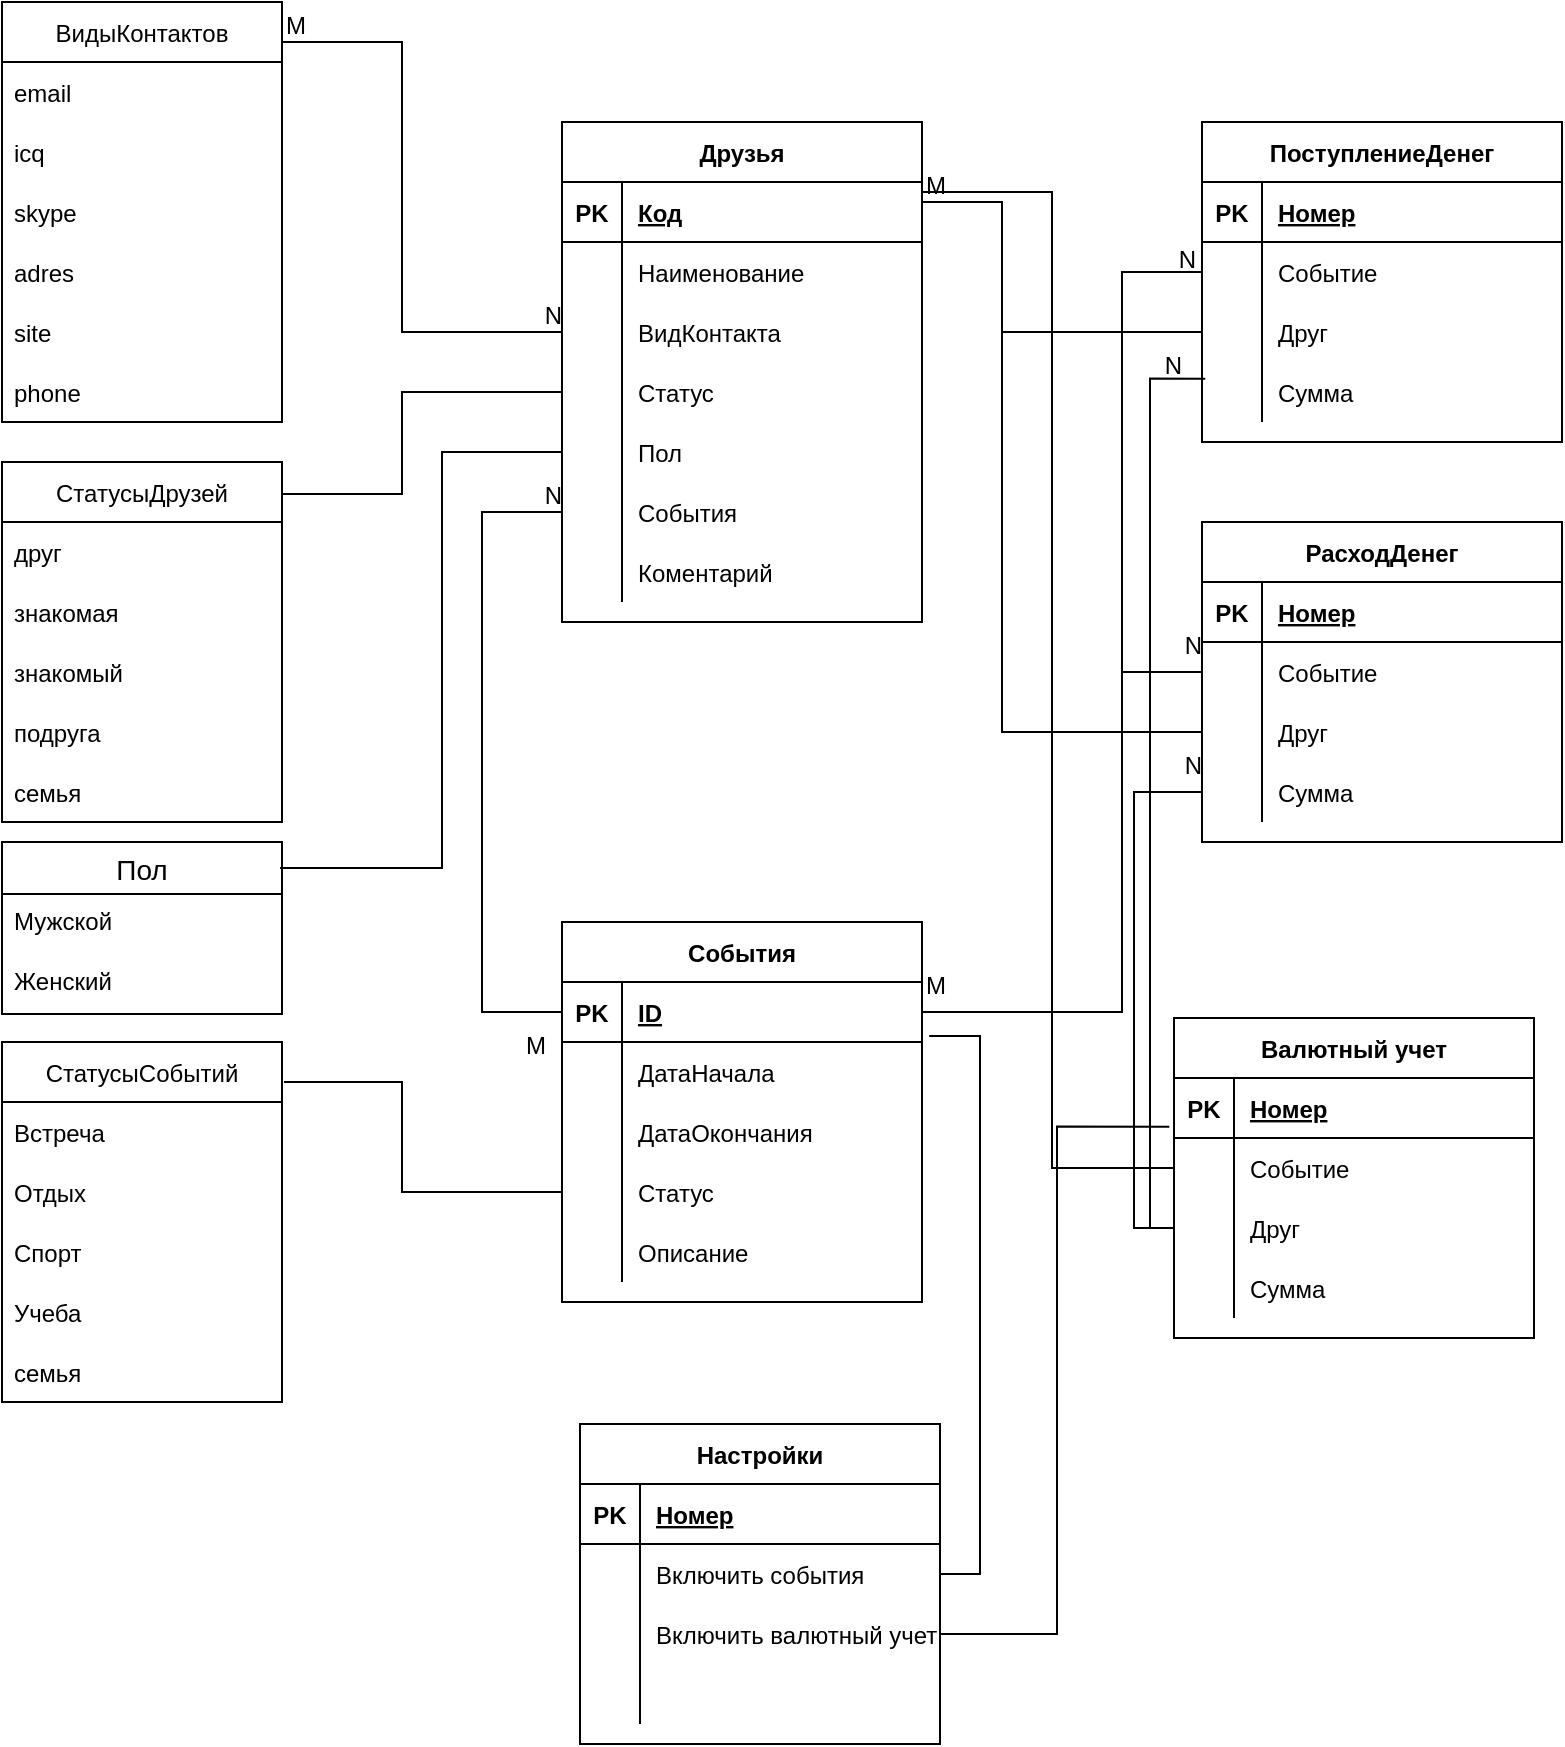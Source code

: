 <mxfile version="20.6.0" type="github">
  <diagram id="85MOG6MZ0i35WVdDXiMP" name="Страница 1">
    <mxGraphModel dx="2015" dy="1154" grid="0" gridSize="10" guides="1" tooltips="1" connect="1" arrows="1" fold="1" page="1" pageScale="1" pageWidth="827" pageHeight="1169" background="none" math="0" shadow="0">
      <root>
        <mxCell id="0" />
        <mxCell id="1" parent="0" />
        <mxCell id="PsIg1ZPTHBWjoqns5oOD-7" value="ВидыКонтактов" style="swimlane;fontStyle=0;childLayout=stackLayout;horizontal=1;startSize=30;horizontalStack=0;resizeParent=1;resizeParentMax=0;resizeLast=0;collapsible=1;marginBottom=0;" parent="1" vertex="1">
          <mxGeometry x="24" y="17" width="140" height="210" as="geometry" />
        </mxCell>
        <mxCell id="PsIg1ZPTHBWjoqns5oOD-62" value="" style="endArrow=none;html=1;rounded=0;entryX=0;entryY=0.5;entryDx=0;entryDy=0;" parent="PsIg1ZPTHBWjoqns5oOD-7" target="PsIg1ZPTHBWjoqns5oOD-51" edge="1">
          <mxGeometry relative="1" as="geometry">
            <mxPoint x="140" y="20" as="sourcePoint" />
            <mxPoint x="300" y="20" as="targetPoint" />
            <Array as="points">
              <mxPoint x="200" y="20" />
              <mxPoint x="200" y="165" />
            </Array>
          </mxGeometry>
        </mxCell>
        <mxCell id="PsIg1ZPTHBWjoqns5oOD-63" value="N" style="resizable=0;html=1;align=right;verticalAlign=bottom;" parent="PsIg1ZPTHBWjoqns5oOD-62" connectable="0" vertex="1">
          <mxGeometry x="1" relative="1" as="geometry" />
        </mxCell>
        <mxCell id="PsIg1ZPTHBWjoqns5oOD-8" value="email" style="text;strokeColor=none;fillColor=none;align=left;verticalAlign=middle;spacingLeft=4;spacingRight=4;overflow=hidden;points=[[0,0.5],[1,0.5]];portConstraint=eastwest;rotatable=0;" parent="PsIg1ZPTHBWjoqns5oOD-7" vertex="1">
          <mxGeometry y="30" width="140" height="30" as="geometry" />
        </mxCell>
        <mxCell id="PsIg1ZPTHBWjoqns5oOD-9" value="icq" style="text;strokeColor=none;fillColor=none;align=left;verticalAlign=middle;spacingLeft=4;spacingRight=4;overflow=hidden;points=[[0,0.5],[1,0.5]];portConstraint=eastwest;rotatable=0;" parent="PsIg1ZPTHBWjoqns5oOD-7" vertex="1">
          <mxGeometry y="60" width="140" height="30" as="geometry" />
        </mxCell>
        <mxCell id="PsIg1ZPTHBWjoqns5oOD-10" value="skype" style="text;strokeColor=none;fillColor=none;align=left;verticalAlign=middle;spacingLeft=4;spacingRight=4;overflow=hidden;points=[[0,0.5],[1,0.5]];portConstraint=eastwest;rotatable=0;" parent="PsIg1ZPTHBWjoqns5oOD-7" vertex="1">
          <mxGeometry y="90" width="140" height="30" as="geometry" />
        </mxCell>
        <mxCell id="PsIg1ZPTHBWjoqns5oOD-23" value="adres" style="text;strokeColor=none;fillColor=none;align=left;verticalAlign=middle;spacingLeft=4;spacingRight=4;overflow=hidden;points=[[0,0.5],[1,0.5]];portConstraint=eastwest;rotatable=0;" parent="PsIg1ZPTHBWjoqns5oOD-7" vertex="1">
          <mxGeometry y="120" width="140" height="30" as="geometry" />
        </mxCell>
        <mxCell id="PsIg1ZPTHBWjoqns5oOD-25" value="site" style="text;strokeColor=none;fillColor=none;align=left;verticalAlign=middle;spacingLeft=4;spacingRight=4;overflow=hidden;points=[[0,0.5],[1,0.5]];portConstraint=eastwest;rotatable=0;" parent="PsIg1ZPTHBWjoqns5oOD-7" vertex="1">
          <mxGeometry y="150" width="140" height="30" as="geometry" />
        </mxCell>
        <mxCell id="PsIg1ZPTHBWjoqns5oOD-26" value="phone" style="text;strokeColor=none;fillColor=none;align=left;verticalAlign=middle;spacingLeft=4;spacingRight=4;overflow=hidden;points=[[0,0.5],[1,0.5]];portConstraint=eastwest;rotatable=0;" parent="PsIg1ZPTHBWjoqns5oOD-7" vertex="1">
          <mxGeometry y="180" width="140" height="30" as="geometry" />
        </mxCell>
        <mxCell id="PsIg1ZPTHBWjoqns5oOD-11" value="СтатусыДрузей" style="swimlane;fontStyle=0;childLayout=stackLayout;horizontal=1;startSize=30;horizontalStack=0;resizeParent=1;resizeParentMax=0;resizeLast=0;collapsible=1;marginBottom=0;" parent="1" vertex="1">
          <mxGeometry x="24" y="247" width="140" height="180" as="geometry" />
        </mxCell>
        <mxCell id="PsIg1ZPTHBWjoqns5oOD-12" value="друг" style="text;strokeColor=none;fillColor=none;align=left;verticalAlign=middle;spacingLeft=4;spacingRight=4;overflow=hidden;points=[[0,0.5],[1,0.5]];portConstraint=eastwest;rotatable=0;" parent="PsIg1ZPTHBWjoqns5oOD-11" vertex="1">
          <mxGeometry y="30" width="140" height="30" as="geometry" />
        </mxCell>
        <mxCell id="PsIg1ZPTHBWjoqns5oOD-13" value="знакомая" style="text;strokeColor=none;fillColor=none;align=left;verticalAlign=middle;spacingLeft=4;spacingRight=4;overflow=hidden;points=[[0,0.5],[1,0.5]];portConstraint=eastwest;rotatable=0;" parent="PsIg1ZPTHBWjoqns5oOD-11" vertex="1">
          <mxGeometry y="60" width="140" height="30" as="geometry" />
        </mxCell>
        <mxCell id="PsIg1ZPTHBWjoqns5oOD-14" value="знакомый" style="text;strokeColor=none;fillColor=none;align=left;verticalAlign=middle;spacingLeft=4;spacingRight=4;overflow=hidden;points=[[0,0.5],[1,0.5]];portConstraint=eastwest;rotatable=0;" parent="PsIg1ZPTHBWjoqns5oOD-11" vertex="1">
          <mxGeometry y="90" width="140" height="30" as="geometry" />
        </mxCell>
        <mxCell id="PsIg1ZPTHBWjoqns5oOD-27" value="подруга" style="text;strokeColor=none;fillColor=none;align=left;verticalAlign=middle;spacingLeft=4;spacingRight=4;overflow=hidden;points=[[0,0.5],[1,0.5]];portConstraint=eastwest;rotatable=0;" parent="PsIg1ZPTHBWjoqns5oOD-11" vertex="1">
          <mxGeometry y="120" width="140" height="30" as="geometry" />
        </mxCell>
        <mxCell id="PsIg1ZPTHBWjoqns5oOD-28" value="семья" style="text;strokeColor=none;fillColor=none;align=left;verticalAlign=middle;spacingLeft=4;spacingRight=4;overflow=hidden;points=[[0,0.5],[1,0.5]];portConstraint=eastwest;rotatable=0;" parent="PsIg1ZPTHBWjoqns5oOD-11" vertex="1">
          <mxGeometry y="150" width="140" height="30" as="geometry" />
        </mxCell>
        <mxCell id="PsIg1ZPTHBWjoqns5oOD-38" value="Друзья" style="shape=table;startSize=30;container=1;collapsible=1;childLayout=tableLayout;fixedRows=1;rowLines=0;fontStyle=1;align=center;resizeLast=1;" parent="1" vertex="1">
          <mxGeometry x="304" y="77" width="180" height="250" as="geometry" />
        </mxCell>
        <mxCell id="PsIg1ZPTHBWjoqns5oOD-39" value="" style="shape=tableRow;horizontal=0;startSize=0;swimlaneHead=0;swimlaneBody=0;fillColor=none;collapsible=0;dropTarget=0;points=[[0,0.5],[1,0.5]];portConstraint=eastwest;top=0;left=0;right=0;bottom=1;" parent="PsIg1ZPTHBWjoqns5oOD-38" vertex="1">
          <mxGeometry y="30" width="180" height="30" as="geometry" />
        </mxCell>
        <mxCell id="PsIg1ZPTHBWjoqns5oOD-40" value="PK" style="shape=partialRectangle;connectable=0;fillColor=none;top=0;left=0;bottom=0;right=0;fontStyle=1;overflow=hidden;" parent="PsIg1ZPTHBWjoqns5oOD-39" vertex="1">
          <mxGeometry width="30" height="30" as="geometry">
            <mxRectangle width="30" height="30" as="alternateBounds" />
          </mxGeometry>
        </mxCell>
        <mxCell id="PsIg1ZPTHBWjoqns5oOD-41" value="Код" style="shape=partialRectangle;connectable=0;fillColor=none;top=0;left=0;bottom=0;right=0;align=left;spacingLeft=6;fontStyle=5;overflow=hidden;" parent="PsIg1ZPTHBWjoqns5oOD-39" vertex="1">
          <mxGeometry x="30" width="150" height="30" as="geometry">
            <mxRectangle width="150" height="30" as="alternateBounds" />
          </mxGeometry>
        </mxCell>
        <mxCell id="PsIg1ZPTHBWjoqns5oOD-42" value="" style="shape=tableRow;horizontal=0;startSize=0;swimlaneHead=0;swimlaneBody=0;fillColor=none;collapsible=0;dropTarget=0;points=[[0,0.5],[1,0.5]];portConstraint=eastwest;top=0;left=0;right=0;bottom=0;" parent="PsIg1ZPTHBWjoqns5oOD-38" vertex="1">
          <mxGeometry y="60" width="180" height="30" as="geometry" />
        </mxCell>
        <mxCell id="PsIg1ZPTHBWjoqns5oOD-43" value="" style="shape=partialRectangle;connectable=0;fillColor=none;top=0;left=0;bottom=0;right=0;editable=1;overflow=hidden;" parent="PsIg1ZPTHBWjoqns5oOD-42" vertex="1">
          <mxGeometry width="30" height="30" as="geometry">
            <mxRectangle width="30" height="30" as="alternateBounds" />
          </mxGeometry>
        </mxCell>
        <mxCell id="PsIg1ZPTHBWjoqns5oOD-44" value="Наименование" style="shape=partialRectangle;connectable=0;fillColor=none;top=0;left=0;bottom=0;right=0;align=left;spacingLeft=6;overflow=hidden;" parent="PsIg1ZPTHBWjoqns5oOD-42" vertex="1">
          <mxGeometry x="30" width="150" height="30" as="geometry">
            <mxRectangle width="150" height="30" as="alternateBounds" />
          </mxGeometry>
        </mxCell>
        <mxCell id="PsIg1ZPTHBWjoqns5oOD-51" value="" style="shape=tableRow;horizontal=0;startSize=0;swimlaneHead=0;swimlaneBody=0;fillColor=none;collapsible=0;dropTarget=0;points=[[0,0.5],[1,0.5]];portConstraint=eastwest;top=0;left=0;right=0;bottom=0;" parent="PsIg1ZPTHBWjoqns5oOD-38" vertex="1">
          <mxGeometry y="90" width="180" height="30" as="geometry" />
        </mxCell>
        <mxCell id="PsIg1ZPTHBWjoqns5oOD-52" value="" style="shape=partialRectangle;connectable=0;fillColor=none;top=0;left=0;bottom=0;right=0;editable=1;overflow=hidden;" parent="PsIg1ZPTHBWjoqns5oOD-51" vertex="1">
          <mxGeometry width="30" height="30" as="geometry">
            <mxRectangle width="30" height="30" as="alternateBounds" />
          </mxGeometry>
        </mxCell>
        <mxCell id="PsIg1ZPTHBWjoqns5oOD-53" value="ВидКонтакта" style="shape=partialRectangle;connectable=0;fillColor=none;top=0;left=0;bottom=0;right=0;align=left;spacingLeft=6;overflow=hidden;" parent="PsIg1ZPTHBWjoqns5oOD-51" vertex="1">
          <mxGeometry x="30" width="150" height="30" as="geometry">
            <mxRectangle width="150" height="30" as="alternateBounds" />
          </mxGeometry>
        </mxCell>
        <mxCell id="PsIg1ZPTHBWjoqns5oOD-45" value="" style="shape=tableRow;horizontal=0;startSize=0;swimlaneHead=0;swimlaneBody=0;fillColor=none;collapsible=0;dropTarget=0;points=[[0,0.5],[1,0.5]];portConstraint=eastwest;top=0;left=0;right=0;bottom=0;" parent="PsIg1ZPTHBWjoqns5oOD-38" vertex="1">
          <mxGeometry y="120" width="180" height="30" as="geometry" />
        </mxCell>
        <mxCell id="PsIg1ZPTHBWjoqns5oOD-46" value="" style="shape=partialRectangle;connectable=0;fillColor=none;top=0;left=0;bottom=0;right=0;editable=1;overflow=hidden;" parent="PsIg1ZPTHBWjoqns5oOD-45" vertex="1">
          <mxGeometry width="30" height="30" as="geometry">
            <mxRectangle width="30" height="30" as="alternateBounds" />
          </mxGeometry>
        </mxCell>
        <mxCell id="PsIg1ZPTHBWjoqns5oOD-47" value="Статус" style="shape=partialRectangle;connectable=0;fillColor=none;top=0;left=0;bottom=0;right=0;align=left;spacingLeft=6;overflow=hidden;" parent="PsIg1ZPTHBWjoqns5oOD-45" vertex="1">
          <mxGeometry x="30" width="150" height="30" as="geometry">
            <mxRectangle width="150" height="30" as="alternateBounds" />
          </mxGeometry>
        </mxCell>
        <mxCell id="PsIg1ZPTHBWjoqns5oOD-48" value="" style="shape=tableRow;horizontal=0;startSize=0;swimlaneHead=0;swimlaneBody=0;fillColor=none;collapsible=0;dropTarget=0;points=[[0,0.5],[1,0.5]];portConstraint=eastwest;top=0;left=0;right=0;bottom=0;" parent="PsIg1ZPTHBWjoqns5oOD-38" vertex="1">
          <mxGeometry y="150" width="180" height="30" as="geometry" />
        </mxCell>
        <mxCell id="PsIg1ZPTHBWjoqns5oOD-49" value="" style="shape=partialRectangle;connectable=0;fillColor=none;top=0;left=0;bottom=0;right=0;editable=1;overflow=hidden;" parent="PsIg1ZPTHBWjoqns5oOD-48" vertex="1">
          <mxGeometry width="30" height="30" as="geometry">
            <mxRectangle width="30" height="30" as="alternateBounds" />
          </mxGeometry>
        </mxCell>
        <mxCell id="PsIg1ZPTHBWjoqns5oOD-50" value="Пол" style="shape=partialRectangle;connectable=0;fillColor=none;top=0;left=0;bottom=0;right=0;align=left;spacingLeft=6;overflow=hidden;" parent="PsIg1ZPTHBWjoqns5oOD-48" vertex="1">
          <mxGeometry x="30" width="150" height="30" as="geometry">
            <mxRectangle width="150" height="30" as="alternateBounds" />
          </mxGeometry>
        </mxCell>
        <mxCell id="PsIg1ZPTHBWjoqns5oOD-54" value="" style="shape=tableRow;horizontal=0;startSize=0;swimlaneHead=0;swimlaneBody=0;fillColor=none;collapsible=0;dropTarget=0;points=[[0,0.5],[1,0.5]];portConstraint=eastwest;top=0;left=0;right=0;bottom=0;" parent="PsIg1ZPTHBWjoqns5oOD-38" vertex="1">
          <mxGeometry y="180" width="180" height="30" as="geometry" />
        </mxCell>
        <mxCell id="PsIg1ZPTHBWjoqns5oOD-55" value="" style="shape=partialRectangle;connectable=0;fillColor=none;top=0;left=0;bottom=0;right=0;editable=1;overflow=hidden;" parent="PsIg1ZPTHBWjoqns5oOD-54" vertex="1">
          <mxGeometry width="30" height="30" as="geometry">
            <mxRectangle width="30" height="30" as="alternateBounds" />
          </mxGeometry>
        </mxCell>
        <mxCell id="PsIg1ZPTHBWjoqns5oOD-56" value="События" style="shape=partialRectangle;connectable=0;fillColor=none;top=0;left=0;bottom=0;right=0;align=left;spacingLeft=6;overflow=hidden;" parent="PsIg1ZPTHBWjoqns5oOD-54" vertex="1">
          <mxGeometry x="30" width="150" height="30" as="geometry">
            <mxRectangle width="150" height="30" as="alternateBounds" />
          </mxGeometry>
        </mxCell>
        <mxCell id="PsIg1ZPTHBWjoqns5oOD-57" value="" style="shape=tableRow;horizontal=0;startSize=0;swimlaneHead=0;swimlaneBody=0;fillColor=none;collapsible=0;dropTarget=0;points=[[0,0.5],[1,0.5]];portConstraint=eastwest;top=0;left=0;right=0;bottom=0;" parent="PsIg1ZPTHBWjoqns5oOD-38" vertex="1">
          <mxGeometry y="210" width="180" height="30" as="geometry" />
        </mxCell>
        <mxCell id="PsIg1ZPTHBWjoqns5oOD-58" value="" style="shape=partialRectangle;connectable=0;fillColor=none;top=0;left=0;bottom=0;right=0;editable=1;overflow=hidden;" parent="PsIg1ZPTHBWjoqns5oOD-57" vertex="1">
          <mxGeometry width="30" height="30" as="geometry">
            <mxRectangle width="30" height="30" as="alternateBounds" />
          </mxGeometry>
        </mxCell>
        <mxCell id="PsIg1ZPTHBWjoqns5oOD-59" value="Коментарий" style="shape=partialRectangle;connectable=0;fillColor=none;top=0;left=0;bottom=0;right=0;align=left;spacingLeft=6;overflow=hidden;" parent="PsIg1ZPTHBWjoqns5oOD-57" vertex="1">
          <mxGeometry x="30" width="150" height="30" as="geometry">
            <mxRectangle width="150" height="30" as="alternateBounds" />
          </mxGeometry>
        </mxCell>
        <mxCell id="PsIg1ZPTHBWjoqns5oOD-60" value="" style="endArrow=none;html=1;rounded=0;entryX=0;entryY=0.5;entryDx=0;entryDy=0;exitX=1;exitY=0.089;exitDx=0;exitDy=0;exitPerimeter=0;" parent="1" source="PsIg1ZPTHBWjoqns5oOD-11" target="PsIg1ZPTHBWjoqns5oOD-45" edge="1">
          <mxGeometry relative="1" as="geometry">
            <mxPoint x="164" y="327" as="sourcePoint" />
            <mxPoint x="324" y="327" as="targetPoint" />
            <Array as="points">
              <mxPoint x="224" y="263" />
              <mxPoint x="224" y="212" />
            </Array>
          </mxGeometry>
        </mxCell>
        <mxCell id="PsIg1ZPTHBWjoqns5oOD-64" value="СтатусыСобытий" style="swimlane;fontStyle=0;childLayout=stackLayout;horizontal=1;startSize=30;horizontalStack=0;resizeParent=1;resizeParentMax=0;resizeLast=0;collapsible=1;marginBottom=0;" parent="1" vertex="1">
          <mxGeometry x="24" y="537" width="140" height="180" as="geometry" />
        </mxCell>
        <mxCell id="PsIg1ZPTHBWjoqns5oOD-65" value="Встреча" style="text;strokeColor=none;fillColor=none;align=left;verticalAlign=middle;spacingLeft=4;spacingRight=4;overflow=hidden;points=[[0,0.5],[1,0.5]];portConstraint=eastwest;rotatable=0;" parent="PsIg1ZPTHBWjoqns5oOD-64" vertex="1">
          <mxGeometry y="30" width="140" height="30" as="geometry" />
        </mxCell>
        <mxCell id="PsIg1ZPTHBWjoqns5oOD-66" value="Отдых" style="text;strokeColor=none;fillColor=none;align=left;verticalAlign=middle;spacingLeft=4;spacingRight=4;overflow=hidden;points=[[0,0.5],[1,0.5]];portConstraint=eastwest;rotatable=0;" parent="PsIg1ZPTHBWjoqns5oOD-64" vertex="1">
          <mxGeometry y="60" width="140" height="30" as="geometry" />
        </mxCell>
        <mxCell id="PsIg1ZPTHBWjoqns5oOD-67" value="Спорт" style="text;strokeColor=none;fillColor=none;align=left;verticalAlign=middle;spacingLeft=4;spacingRight=4;overflow=hidden;points=[[0,0.5],[1,0.5]];portConstraint=eastwest;rotatable=0;" parent="PsIg1ZPTHBWjoqns5oOD-64" vertex="1">
          <mxGeometry y="90" width="140" height="30" as="geometry" />
        </mxCell>
        <mxCell id="PsIg1ZPTHBWjoqns5oOD-68" value="Учеба" style="text;strokeColor=none;fillColor=none;align=left;verticalAlign=middle;spacingLeft=4;spacingRight=4;overflow=hidden;points=[[0,0.5],[1,0.5]];portConstraint=eastwest;rotatable=0;" parent="PsIg1ZPTHBWjoqns5oOD-64" vertex="1">
          <mxGeometry y="120" width="140" height="30" as="geometry" />
        </mxCell>
        <mxCell id="PsIg1ZPTHBWjoqns5oOD-69" value="семья" style="text;strokeColor=none;fillColor=none;align=left;verticalAlign=middle;spacingLeft=4;spacingRight=4;overflow=hidden;points=[[0,0.5],[1,0.5]];portConstraint=eastwest;rotatable=0;" parent="PsIg1ZPTHBWjoqns5oOD-64" vertex="1">
          <mxGeometry y="150" width="140" height="30" as="geometry" />
        </mxCell>
        <mxCell id="PsIg1ZPTHBWjoqns5oOD-72" value="События" style="shape=table;startSize=30;container=1;collapsible=1;childLayout=tableLayout;fixedRows=1;rowLines=0;fontStyle=1;align=center;resizeLast=1;" parent="1" vertex="1">
          <mxGeometry x="304" y="477" width="180" height="190" as="geometry" />
        </mxCell>
        <mxCell id="PsIg1ZPTHBWjoqns5oOD-73" value="" style="shape=tableRow;horizontal=0;startSize=0;swimlaneHead=0;swimlaneBody=0;fillColor=none;collapsible=0;dropTarget=0;points=[[0,0.5],[1,0.5]];portConstraint=eastwest;top=0;left=0;right=0;bottom=1;" parent="PsIg1ZPTHBWjoqns5oOD-72" vertex="1">
          <mxGeometry y="30" width="180" height="30" as="geometry" />
        </mxCell>
        <mxCell id="PsIg1ZPTHBWjoqns5oOD-74" value="PK" style="shape=partialRectangle;connectable=0;fillColor=none;top=0;left=0;bottom=0;right=0;fontStyle=1;overflow=hidden;" parent="PsIg1ZPTHBWjoqns5oOD-73" vertex="1">
          <mxGeometry width="30" height="30" as="geometry">
            <mxRectangle width="30" height="30" as="alternateBounds" />
          </mxGeometry>
        </mxCell>
        <mxCell id="PsIg1ZPTHBWjoqns5oOD-75" value="ID" style="shape=partialRectangle;connectable=0;fillColor=none;top=0;left=0;bottom=0;right=0;align=left;spacingLeft=6;fontStyle=5;overflow=hidden;" parent="PsIg1ZPTHBWjoqns5oOD-73" vertex="1">
          <mxGeometry x="30" width="150" height="30" as="geometry">
            <mxRectangle width="150" height="30" as="alternateBounds" />
          </mxGeometry>
        </mxCell>
        <mxCell id="PsIg1ZPTHBWjoqns5oOD-76" value="" style="shape=tableRow;horizontal=0;startSize=0;swimlaneHead=0;swimlaneBody=0;fillColor=none;collapsible=0;dropTarget=0;points=[[0,0.5],[1,0.5]];portConstraint=eastwest;top=0;left=0;right=0;bottom=0;" parent="PsIg1ZPTHBWjoqns5oOD-72" vertex="1">
          <mxGeometry y="60" width="180" height="30" as="geometry" />
        </mxCell>
        <mxCell id="PsIg1ZPTHBWjoqns5oOD-77" value="" style="shape=partialRectangle;connectable=0;fillColor=none;top=0;left=0;bottom=0;right=0;editable=1;overflow=hidden;" parent="PsIg1ZPTHBWjoqns5oOD-76" vertex="1">
          <mxGeometry width="30" height="30" as="geometry">
            <mxRectangle width="30" height="30" as="alternateBounds" />
          </mxGeometry>
        </mxCell>
        <mxCell id="PsIg1ZPTHBWjoqns5oOD-78" value="ДатаНачала" style="shape=partialRectangle;connectable=0;fillColor=none;top=0;left=0;bottom=0;right=0;align=left;spacingLeft=6;overflow=hidden;" parent="PsIg1ZPTHBWjoqns5oOD-76" vertex="1">
          <mxGeometry x="30" width="150" height="30" as="geometry">
            <mxRectangle width="150" height="30" as="alternateBounds" />
          </mxGeometry>
        </mxCell>
        <mxCell id="PsIg1ZPTHBWjoqns5oOD-79" value="" style="shape=tableRow;horizontal=0;startSize=0;swimlaneHead=0;swimlaneBody=0;fillColor=none;collapsible=0;dropTarget=0;points=[[0,0.5],[1,0.5]];portConstraint=eastwest;top=0;left=0;right=0;bottom=0;" parent="PsIg1ZPTHBWjoqns5oOD-72" vertex="1">
          <mxGeometry y="90" width="180" height="30" as="geometry" />
        </mxCell>
        <mxCell id="PsIg1ZPTHBWjoqns5oOD-80" value="" style="shape=partialRectangle;connectable=0;fillColor=none;top=0;left=0;bottom=0;right=0;editable=1;overflow=hidden;" parent="PsIg1ZPTHBWjoqns5oOD-79" vertex="1">
          <mxGeometry width="30" height="30" as="geometry">
            <mxRectangle width="30" height="30" as="alternateBounds" />
          </mxGeometry>
        </mxCell>
        <mxCell id="PsIg1ZPTHBWjoqns5oOD-81" value="ДатаОкончания" style="shape=partialRectangle;connectable=0;fillColor=none;top=0;left=0;bottom=0;right=0;align=left;spacingLeft=6;overflow=hidden;" parent="PsIg1ZPTHBWjoqns5oOD-79" vertex="1">
          <mxGeometry x="30" width="150" height="30" as="geometry">
            <mxRectangle width="150" height="30" as="alternateBounds" />
          </mxGeometry>
        </mxCell>
        <mxCell id="PsIg1ZPTHBWjoqns5oOD-82" value="" style="shape=tableRow;horizontal=0;startSize=0;swimlaneHead=0;swimlaneBody=0;fillColor=none;collapsible=0;dropTarget=0;points=[[0,0.5],[1,0.5]];portConstraint=eastwest;top=0;left=0;right=0;bottom=0;" parent="PsIg1ZPTHBWjoqns5oOD-72" vertex="1">
          <mxGeometry y="120" width="180" height="30" as="geometry" />
        </mxCell>
        <mxCell id="PsIg1ZPTHBWjoqns5oOD-83" value="" style="shape=partialRectangle;connectable=0;fillColor=none;top=0;left=0;bottom=0;right=0;editable=1;overflow=hidden;" parent="PsIg1ZPTHBWjoqns5oOD-82" vertex="1">
          <mxGeometry width="30" height="30" as="geometry">
            <mxRectangle width="30" height="30" as="alternateBounds" />
          </mxGeometry>
        </mxCell>
        <mxCell id="PsIg1ZPTHBWjoqns5oOD-84" value="Статус" style="shape=partialRectangle;connectable=0;fillColor=none;top=0;left=0;bottom=0;right=0;align=left;spacingLeft=6;overflow=hidden;" parent="PsIg1ZPTHBWjoqns5oOD-82" vertex="1">
          <mxGeometry x="30" width="150" height="30" as="geometry">
            <mxRectangle width="150" height="30" as="alternateBounds" />
          </mxGeometry>
        </mxCell>
        <mxCell id="PsIg1ZPTHBWjoqns5oOD-85" value="" style="shape=tableRow;horizontal=0;startSize=0;swimlaneHead=0;swimlaneBody=0;fillColor=none;collapsible=0;dropTarget=0;points=[[0,0.5],[1,0.5]];portConstraint=eastwest;top=0;left=0;right=0;bottom=0;" parent="PsIg1ZPTHBWjoqns5oOD-72" vertex="1">
          <mxGeometry y="150" width="180" height="30" as="geometry" />
        </mxCell>
        <mxCell id="PsIg1ZPTHBWjoqns5oOD-86" value="" style="shape=partialRectangle;connectable=0;fillColor=none;top=0;left=0;bottom=0;right=0;editable=1;overflow=hidden;" parent="PsIg1ZPTHBWjoqns5oOD-85" vertex="1">
          <mxGeometry width="30" height="30" as="geometry">
            <mxRectangle width="30" height="30" as="alternateBounds" />
          </mxGeometry>
        </mxCell>
        <mxCell id="PsIg1ZPTHBWjoqns5oOD-87" value="Описание" style="shape=partialRectangle;connectable=0;fillColor=none;top=0;left=0;bottom=0;right=0;align=left;spacingLeft=6;overflow=hidden;" parent="PsIg1ZPTHBWjoqns5oOD-85" vertex="1">
          <mxGeometry x="30" width="150" height="30" as="geometry">
            <mxRectangle width="150" height="30" as="alternateBounds" />
          </mxGeometry>
        </mxCell>
        <mxCell id="PsIg1ZPTHBWjoqns5oOD-94" value="" style="endArrow=none;html=1;rounded=0;entryX=0;entryY=0.5;entryDx=0;entryDy=0;exitX=1.007;exitY=0.111;exitDx=0;exitDy=0;exitPerimeter=0;" parent="1" source="PsIg1ZPTHBWjoqns5oOD-64" target="PsIg1ZPTHBWjoqns5oOD-82" edge="1">
          <mxGeometry relative="1" as="geometry">
            <mxPoint x="164" y="532" as="sourcePoint" />
            <mxPoint x="304" y="417" as="targetPoint" />
            <Array as="points">
              <mxPoint x="224" y="557" />
              <mxPoint x="224" y="612" />
            </Array>
          </mxGeometry>
        </mxCell>
        <mxCell id="PsIg1ZPTHBWjoqns5oOD-96" value="" style="endArrow=none;html=1;rounded=0;exitX=0;exitY=0.5;exitDx=0;exitDy=0;entryX=0;entryY=0.5;entryDx=0;entryDy=0;" parent="1" source="PsIg1ZPTHBWjoqns5oOD-73" target="PsIg1ZPTHBWjoqns5oOD-54" edge="1">
          <mxGeometry relative="1" as="geometry">
            <mxPoint x="294" y="397" as="sourcePoint" />
            <mxPoint x="454" y="397" as="targetPoint" />
            <Array as="points">
              <mxPoint x="264" y="522" />
              <mxPoint x="264" y="272" />
            </Array>
          </mxGeometry>
        </mxCell>
        <mxCell id="PsIg1ZPTHBWjoqns5oOD-97" value="M" style="resizable=0;html=1;align=left;verticalAlign=bottom;" parent="PsIg1ZPTHBWjoqns5oOD-96" connectable="0" vertex="1">
          <mxGeometry x="-1" relative="1" as="geometry">
            <mxPoint x="-20" y="25" as="offset" />
          </mxGeometry>
        </mxCell>
        <mxCell id="PsIg1ZPTHBWjoqns5oOD-98" value="N" style="resizable=0;html=1;align=right;verticalAlign=bottom;" parent="PsIg1ZPTHBWjoqns5oOD-96" connectable="0" vertex="1">
          <mxGeometry x="1" relative="1" as="geometry" />
        </mxCell>
        <mxCell id="PsIg1ZPTHBWjoqns5oOD-99" value="M" style="resizable=0;html=1;align=left;verticalAlign=bottom;" parent="PsIg1ZPTHBWjoqns5oOD-96" connectable="0" vertex="1">
          <mxGeometry x="-1" relative="1" as="geometry">
            <mxPoint x="-140" y="-485" as="offset" />
          </mxGeometry>
        </mxCell>
        <mxCell id="PsIg1ZPTHBWjoqns5oOD-182" value="M" style="resizable=0;html=1;align=left;verticalAlign=bottom;" parent="PsIg1ZPTHBWjoqns5oOD-96" connectable="0" vertex="1">
          <mxGeometry x="-1" relative="1" as="geometry">
            <mxPoint x="180" y="-5" as="offset" />
          </mxGeometry>
        </mxCell>
        <mxCell id="PsIg1ZPTHBWjoqns5oOD-184" value="N" style="resizable=0;html=1;align=right;verticalAlign=bottom;" parent="PsIg1ZPTHBWjoqns5oOD-96" connectable="0" vertex="1">
          <mxGeometry x="1" relative="1" as="geometry">
            <mxPoint x="320" y="75" as="offset" />
          </mxGeometry>
        </mxCell>
        <mxCell id="PsIg1ZPTHBWjoqns5oOD-185" value="N" style="resizable=0;html=1;align=right;verticalAlign=bottom;" parent="PsIg1ZPTHBWjoqns5oOD-96" connectable="0" vertex="1">
          <mxGeometry x="1" relative="1" as="geometry">
            <mxPoint x="317" y="-118" as="offset" />
          </mxGeometry>
        </mxCell>
        <mxCell id="PsIg1ZPTHBWjoqns5oOD-186" value="N" style="resizable=0;html=1;align=right;verticalAlign=bottom;" parent="PsIg1ZPTHBWjoqns5oOD-96" connectable="0" vertex="1">
          <mxGeometry x="1" relative="1" as="geometry">
            <mxPoint x="310" y="-65" as="offset" />
          </mxGeometry>
        </mxCell>
        <mxCell id="PsIg1ZPTHBWjoqns5oOD-187" value="N" style="resizable=0;html=1;align=right;verticalAlign=bottom;" parent="PsIg1ZPTHBWjoqns5oOD-96" connectable="0" vertex="1">
          <mxGeometry x="1" relative="1" as="geometry">
            <mxPoint x="320" y="135" as="offset" />
          </mxGeometry>
        </mxCell>
        <mxCell id="PsIg1ZPTHBWjoqns5oOD-188" value="M" style="resizable=0;html=1;align=left;verticalAlign=bottom;" parent="PsIg1ZPTHBWjoqns5oOD-96" connectable="0" vertex="1">
          <mxGeometry x="-1" relative="1" as="geometry">
            <mxPoint x="180" y="-405" as="offset" />
          </mxGeometry>
        </mxCell>
        <mxCell id="PsIg1ZPTHBWjoqns5oOD-103" value="Пол" style="swimlane;fontStyle=0;childLayout=stackLayout;horizontal=1;startSize=26;horizontalStack=0;resizeParent=1;resizeParentMax=0;resizeLast=0;collapsible=1;marginBottom=0;align=center;fontSize=14;" parent="1" vertex="1">
          <mxGeometry x="24" y="437" width="140" height="86" as="geometry" />
        </mxCell>
        <mxCell id="PsIg1ZPTHBWjoqns5oOD-104" value="Мужской" style="text;strokeColor=none;fillColor=none;spacingLeft=4;spacingRight=4;overflow=hidden;rotatable=0;points=[[0,0.5],[1,0.5]];portConstraint=eastwest;fontSize=12;" parent="PsIg1ZPTHBWjoqns5oOD-103" vertex="1">
          <mxGeometry y="26" width="140" height="30" as="geometry" />
        </mxCell>
        <mxCell id="PsIg1ZPTHBWjoqns5oOD-105" value="Женский" style="text;strokeColor=none;fillColor=none;spacingLeft=4;spacingRight=4;overflow=hidden;rotatable=0;points=[[0,0.5],[1,0.5]];portConstraint=eastwest;fontSize=12;" parent="PsIg1ZPTHBWjoqns5oOD-103" vertex="1">
          <mxGeometry y="56" width="140" height="30" as="geometry" />
        </mxCell>
        <mxCell id="PsIg1ZPTHBWjoqns5oOD-107" value="" style="endArrow=none;html=1;rounded=0;exitX=0.993;exitY=0.151;exitDx=0;exitDy=0;exitPerimeter=0;entryX=0;entryY=0.5;entryDx=0;entryDy=0;" parent="1" source="PsIg1ZPTHBWjoqns5oOD-103" target="PsIg1ZPTHBWjoqns5oOD-48" edge="1">
          <mxGeometry relative="1" as="geometry">
            <mxPoint x="324" y="377" as="sourcePoint" />
            <mxPoint x="484" y="377" as="targetPoint" />
            <Array as="points">
              <mxPoint x="244" y="450" />
              <mxPoint x="244" y="242" />
            </Array>
          </mxGeometry>
        </mxCell>
        <mxCell id="PsIg1ZPTHBWjoqns5oOD-137" value="ПоступлениеДенег" style="shape=table;startSize=30;container=1;collapsible=1;childLayout=tableLayout;fixedRows=1;rowLines=0;fontStyle=1;align=center;resizeLast=1;" parent="1" vertex="1">
          <mxGeometry x="624" y="77" width="180" height="160" as="geometry" />
        </mxCell>
        <mxCell id="PsIg1ZPTHBWjoqns5oOD-138" value="" style="shape=tableRow;horizontal=0;startSize=0;swimlaneHead=0;swimlaneBody=0;fillColor=none;collapsible=0;dropTarget=0;points=[[0,0.5],[1,0.5]];portConstraint=eastwest;top=0;left=0;right=0;bottom=1;" parent="PsIg1ZPTHBWjoqns5oOD-137" vertex="1">
          <mxGeometry y="30" width="180" height="30" as="geometry" />
        </mxCell>
        <mxCell id="PsIg1ZPTHBWjoqns5oOD-139" value="PK" style="shape=partialRectangle;connectable=0;fillColor=none;top=0;left=0;bottom=0;right=0;fontStyle=1;overflow=hidden;" parent="PsIg1ZPTHBWjoqns5oOD-138" vertex="1">
          <mxGeometry width="30" height="30" as="geometry">
            <mxRectangle width="30" height="30" as="alternateBounds" />
          </mxGeometry>
        </mxCell>
        <mxCell id="PsIg1ZPTHBWjoqns5oOD-140" value="Номер" style="shape=partialRectangle;connectable=0;fillColor=none;top=0;left=0;bottom=0;right=0;align=left;spacingLeft=6;fontStyle=5;overflow=hidden;" parent="PsIg1ZPTHBWjoqns5oOD-138" vertex="1">
          <mxGeometry x="30" width="150" height="30" as="geometry">
            <mxRectangle width="150" height="30" as="alternateBounds" />
          </mxGeometry>
        </mxCell>
        <mxCell id="PsIg1ZPTHBWjoqns5oOD-141" value="" style="shape=tableRow;horizontal=0;startSize=0;swimlaneHead=0;swimlaneBody=0;fillColor=none;collapsible=0;dropTarget=0;points=[[0,0.5],[1,0.5]];portConstraint=eastwest;top=0;left=0;right=0;bottom=0;" parent="PsIg1ZPTHBWjoqns5oOD-137" vertex="1">
          <mxGeometry y="60" width="180" height="30" as="geometry" />
        </mxCell>
        <mxCell id="PsIg1ZPTHBWjoqns5oOD-142" value="" style="shape=partialRectangle;connectable=0;fillColor=none;top=0;left=0;bottom=0;right=0;editable=1;overflow=hidden;" parent="PsIg1ZPTHBWjoqns5oOD-141" vertex="1">
          <mxGeometry width="30" height="30" as="geometry">
            <mxRectangle width="30" height="30" as="alternateBounds" />
          </mxGeometry>
        </mxCell>
        <mxCell id="PsIg1ZPTHBWjoqns5oOD-143" value="Событие" style="shape=partialRectangle;connectable=0;fillColor=none;top=0;left=0;bottom=0;right=0;align=left;spacingLeft=6;overflow=hidden;" parent="PsIg1ZPTHBWjoqns5oOD-141" vertex="1">
          <mxGeometry x="30" width="150" height="30" as="geometry">
            <mxRectangle width="150" height="30" as="alternateBounds" />
          </mxGeometry>
        </mxCell>
        <mxCell id="PsIg1ZPTHBWjoqns5oOD-144" value="" style="shape=tableRow;horizontal=0;startSize=0;swimlaneHead=0;swimlaneBody=0;fillColor=none;collapsible=0;dropTarget=0;points=[[0,0.5],[1,0.5]];portConstraint=eastwest;top=0;left=0;right=0;bottom=0;" parent="PsIg1ZPTHBWjoqns5oOD-137" vertex="1">
          <mxGeometry y="90" width="180" height="30" as="geometry" />
        </mxCell>
        <mxCell id="PsIg1ZPTHBWjoqns5oOD-145" value="" style="shape=partialRectangle;connectable=0;fillColor=none;top=0;left=0;bottom=0;right=0;editable=1;overflow=hidden;" parent="PsIg1ZPTHBWjoqns5oOD-144" vertex="1">
          <mxGeometry width="30" height="30" as="geometry">
            <mxRectangle width="30" height="30" as="alternateBounds" />
          </mxGeometry>
        </mxCell>
        <mxCell id="PsIg1ZPTHBWjoqns5oOD-146" value="Друг" style="shape=partialRectangle;connectable=0;fillColor=none;top=0;left=0;bottom=0;right=0;align=left;spacingLeft=6;overflow=hidden;" parent="PsIg1ZPTHBWjoqns5oOD-144" vertex="1">
          <mxGeometry x="30" width="150" height="30" as="geometry">
            <mxRectangle width="150" height="30" as="alternateBounds" />
          </mxGeometry>
        </mxCell>
        <mxCell id="PsIg1ZPTHBWjoqns5oOD-147" value="" style="shape=tableRow;horizontal=0;startSize=0;swimlaneHead=0;swimlaneBody=0;fillColor=none;collapsible=0;dropTarget=0;points=[[0,0.5],[1,0.5]];portConstraint=eastwest;top=0;left=0;right=0;bottom=0;" parent="PsIg1ZPTHBWjoqns5oOD-137" vertex="1">
          <mxGeometry y="120" width="180" height="30" as="geometry" />
        </mxCell>
        <mxCell id="PsIg1ZPTHBWjoqns5oOD-148" value="" style="shape=partialRectangle;connectable=0;fillColor=none;top=0;left=0;bottom=0;right=0;editable=1;overflow=hidden;" parent="PsIg1ZPTHBWjoqns5oOD-147" vertex="1">
          <mxGeometry width="30" height="30" as="geometry">
            <mxRectangle width="30" height="30" as="alternateBounds" />
          </mxGeometry>
        </mxCell>
        <mxCell id="PsIg1ZPTHBWjoqns5oOD-149" value="Сумма" style="shape=partialRectangle;connectable=0;fillColor=none;top=0;left=0;bottom=0;right=0;align=left;spacingLeft=6;overflow=hidden;" parent="PsIg1ZPTHBWjoqns5oOD-147" vertex="1">
          <mxGeometry x="30" width="150" height="30" as="geometry">
            <mxRectangle width="150" height="30" as="alternateBounds" />
          </mxGeometry>
        </mxCell>
        <mxCell id="PsIg1ZPTHBWjoqns5oOD-153" value="РасходДенег" style="shape=table;startSize=30;container=1;collapsible=1;childLayout=tableLayout;fixedRows=1;rowLines=0;fontStyle=1;align=center;resizeLast=1;" parent="1" vertex="1">
          <mxGeometry x="624" y="277" width="180" height="160" as="geometry" />
        </mxCell>
        <mxCell id="PsIg1ZPTHBWjoqns5oOD-154" value="" style="shape=tableRow;horizontal=0;startSize=0;swimlaneHead=0;swimlaneBody=0;fillColor=none;collapsible=0;dropTarget=0;points=[[0,0.5],[1,0.5]];portConstraint=eastwest;top=0;left=0;right=0;bottom=1;" parent="PsIg1ZPTHBWjoqns5oOD-153" vertex="1">
          <mxGeometry y="30" width="180" height="30" as="geometry" />
        </mxCell>
        <mxCell id="PsIg1ZPTHBWjoqns5oOD-155" value="PK" style="shape=partialRectangle;connectable=0;fillColor=none;top=0;left=0;bottom=0;right=0;fontStyle=1;overflow=hidden;" parent="PsIg1ZPTHBWjoqns5oOD-154" vertex="1">
          <mxGeometry width="30" height="30" as="geometry">
            <mxRectangle width="30" height="30" as="alternateBounds" />
          </mxGeometry>
        </mxCell>
        <mxCell id="PsIg1ZPTHBWjoqns5oOD-156" value="Номер" style="shape=partialRectangle;connectable=0;fillColor=none;top=0;left=0;bottom=0;right=0;align=left;spacingLeft=6;fontStyle=5;overflow=hidden;" parent="PsIg1ZPTHBWjoqns5oOD-154" vertex="1">
          <mxGeometry x="30" width="150" height="30" as="geometry">
            <mxRectangle width="150" height="30" as="alternateBounds" />
          </mxGeometry>
        </mxCell>
        <mxCell id="PsIg1ZPTHBWjoqns5oOD-157" value="" style="shape=tableRow;horizontal=0;startSize=0;swimlaneHead=0;swimlaneBody=0;fillColor=none;collapsible=0;dropTarget=0;points=[[0,0.5],[1,0.5]];portConstraint=eastwest;top=0;left=0;right=0;bottom=0;" parent="PsIg1ZPTHBWjoqns5oOD-153" vertex="1">
          <mxGeometry y="60" width="180" height="30" as="geometry" />
        </mxCell>
        <mxCell id="PsIg1ZPTHBWjoqns5oOD-158" value="" style="shape=partialRectangle;connectable=0;fillColor=none;top=0;left=0;bottom=0;right=0;editable=1;overflow=hidden;" parent="PsIg1ZPTHBWjoqns5oOD-157" vertex="1">
          <mxGeometry width="30" height="30" as="geometry">
            <mxRectangle width="30" height="30" as="alternateBounds" />
          </mxGeometry>
        </mxCell>
        <mxCell id="PsIg1ZPTHBWjoqns5oOD-159" value="Событие" style="shape=partialRectangle;connectable=0;fillColor=none;top=0;left=0;bottom=0;right=0;align=left;spacingLeft=6;overflow=hidden;" parent="PsIg1ZPTHBWjoqns5oOD-157" vertex="1">
          <mxGeometry x="30" width="150" height="30" as="geometry">
            <mxRectangle width="150" height="30" as="alternateBounds" />
          </mxGeometry>
        </mxCell>
        <mxCell id="PsIg1ZPTHBWjoqns5oOD-160" value="" style="shape=tableRow;horizontal=0;startSize=0;swimlaneHead=0;swimlaneBody=0;fillColor=none;collapsible=0;dropTarget=0;points=[[0,0.5],[1,0.5]];portConstraint=eastwest;top=0;left=0;right=0;bottom=0;" parent="PsIg1ZPTHBWjoqns5oOD-153" vertex="1">
          <mxGeometry y="90" width="180" height="30" as="geometry" />
        </mxCell>
        <mxCell id="PsIg1ZPTHBWjoqns5oOD-161" value="" style="shape=partialRectangle;connectable=0;fillColor=none;top=0;left=0;bottom=0;right=0;editable=1;overflow=hidden;" parent="PsIg1ZPTHBWjoqns5oOD-160" vertex="1">
          <mxGeometry width="30" height="30" as="geometry">
            <mxRectangle width="30" height="30" as="alternateBounds" />
          </mxGeometry>
        </mxCell>
        <mxCell id="PsIg1ZPTHBWjoqns5oOD-162" value="Друг" style="shape=partialRectangle;connectable=0;fillColor=none;top=0;left=0;bottom=0;right=0;align=left;spacingLeft=6;overflow=hidden;" parent="PsIg1ZPTHBWjoqns5oOD-160" vertex="1">
          <mxGeometry x="30" width="150" height="30" as="geometry">
            <mxRectangle width="150" height="30" as="alternateBounds" />
          </mxGeometry>
        </mxCell>
        <mxCell id="PsIg1ZPTHBWjoqns5oOD-163" value="" style="shape=tableRow;horizontal=0;startSize=0;swimlaneHead=0;swimlaneBody=0;fillColor=none;collapsible=0;dropTarget=0;points=[[0,0.5],[1,0.5]];portConstraint=eastwest;top=0;left=0;right=0;bottom=0;" parent="PsIg1ZPTHBWjoqns5oOD-153" vertex="1">
          <mxGeometry y="120" width="180" height="30" as="geometry" />
        </mxCell>
        <mxCell id="PsIg1ZPTHBWjoqns5oOD-164" value="" style="shape=partialRectangle;connectable=0;fillColor=none;top=0;left=0;bottom=0;right=0;editable=1;overflow=hidden;" parent="PsIg1ZPTHBWjoqns5oOD-163" vertex="1">
          <mxGeometry width="30" height="30" as="geometry">
            <mxRectangle width="30" height="30" as="alternateBounds" />
          </mxGeometry>
        </mxCell>
        <mxCell id="PsIg1ZPTHBWjoqns5oOD-165" value="Сумма" style="shape=partialRectangle;connectable=0;fillColor=none;top=0;left=0;bottom=0;right=0;align=left;spacingLeft=6;overflow=hidden;" parent="PsIg1ZPTHBWjoqns5oOD-163" vertex="1">
          <mxGeometry x="30" width="150" height="30" as="geometry">
            <mxRectangle width="150" height="30" as="alternateBounds" />
          </mxGeometry>
        </mxCell>
        <mxCell id="PsIg1ZPTHBWjoqns5oOD-173" value="" style="endArrow=none;html=1;rounded=0;entryX=0;entryY=0.5;entryDx=0;entryDy=0;" parent="1" target="PsIg1ZPTHBWjoqns5oOD-157" edge="1">
          <mxGeometry relative="1" as="geometry">
            <mxPoint x="484" y="522" as="sourcePoint" />
            <mxPoint x="704" y="537" as="targetPoint" />
            <Array as="points">
              <mxPoint x="584" y="522" />
              <mxPoint x="584" y="352" />
            </Array>
          </mxGeometry>
        </mxCell>
        <mxCell id="PsIg1ZPTHBWjoqns5oOD-174" value="" style="endArrow=none;html=1;rounded=0;exitX=1;exitY=0.5;exitDx=0;exitDy=0;entryX=0;entryY=0.5;entryDx=0;entryDy=0;" parent="1" source="PsIg1ZPTHBWjoqns5oOD-73" target="PsIg1ZPTHBWjoqns5oOD-141" edge="1">
          <mxGeometry relative="1" as="geometry">
            <mxPoint x="374" y="407" as="sourcePoint" />
            <mxPoint x="534" y="407" as="targetPoint" />
            <Array as="points">
              <mxPoint x="584" y="522" />
              <mxPoint x="584" y="274" />
              <mxPoint x="584" y="152" />
            </Array>
          </mxGeometry>
        </mxCell>
        <mxCell id="PsIg1ZPTHBWjoqns5oOD-175" value="" style="endArrow=none;html=1;rounded=0;entryX=0;entryY=0.5;entryDx=0;entryDy=0;" parent="1" target="PsIg1ZPTHBWjoqns5oOD-160" edge="1">
          <mxGeometry relative="1" as="geometry">
            <mxPoint x="484" y="117" as="sourcePoint" />
            <mxPoint x="644" y="117" as="targetPoint" />
            <Array as="points">
              <mxPoint x="524" y="117" />
              <mxPoint x="524" y="382" />
            </Array>
          </mxGeometry>
        </mxCell>
        <mxCell id="PsIg1ZPTHBWjoqns5oOD-176" value="" style="endArrow=none;html=1;rounded=0;entryX=0;entryY=0.5;entryDx=0;entryDy=0;" parent="1" target="PsIg1ZPTHBWjoqns5oOD-144" edge="1">
          <mxGeometry relative="1" as="geometry">
            <mxPoint x="484" y="117" as="sourcePoint" />
            <mxPoint x="664" y="382" as="targetPoint" />
            <Array as="points">
              <mxPoint x="524" y="117" />
              <mxPoint x="524" y="182" />
            </Array>
          </mxGeometry>
        </mxCell>
        <mxCell id="FU0m_CxzblismcAVnztV-2" value="Валютный учет" style="shape=table;startSize=30;container=1;collapsible=1;childLayout=tableLayout;fixedRows=1;rowLines=0;fontStyle=1;align=center;resizeLast=1;" parent="1" vertex="1">
          <mxGeometry x="610" y="525" width="180" height="160" as="geometry" />
        </mxCell>
        <mxCell id="FU0m_CxzblismcAVnztV-3" value="" style="shape=tableRow;horizontal=0;startSize=0;swimlaneHead=0;swimlaneBody=0;fillColor=none;collapsible=0;dropTarget=0;points=[[0,0.5],[1,0.5]];portConstraint=eastwest;top=0;left=0;right=0;bottom=1;" parent="FU0m_CxzblismcAVnztV-2" vertex="1">
          <mxGeometry y="30" width="180" height="30" as="geometry" />
        </mxCell>
        <mxCell id="FU0m_CxzblismcAVnztV-4" value="PK" style="shape=partialRectangle;connectable=0;fillColor=none;top=0;left=0;bottom=0;right=0;fontStyle=1;overflow=hidden;" parent="FU0m_CxzblismcAVnztV-3" vertex="1">
          <mxGeometry width="30" height="30" as="geometry">
            <mxRectangle width="30" height="30" as="alternateBounds" />
          </mxGeometry>
        </mxCell>
        <mxCell id="FU0m_CxzblismcAVnztV-5" value="Номер" style="shape=partialRectangle;connectable=0;fillColor=none;top=0;left=0;bottom=0;right=0;align=left;spacingLeft=6;fontStyle=5;overflow=hidden;" parent="FU0m_CxzblismcAVnztV-3" vertex="1">
          <mxGeometry x="30" width="150" height="30" as="geometry">
            <mxRectangle width="150" height="30" as="alternateBounds" />
          </mxGeometry>
        </mxCell>
        <mxCell id="FU0m_CxzblismcAVnztV-6" value="" style="shape=tableRow;horizontal=0;startSize=0;swimlaneHead=0;swimlaneBody=0;fillColor=none;collapsible=0;dropTarget=0;points=[[0,0.5],[1,0.5]];portConstraint=eastwest;top=0;left=0;right=0;bottom=0;" parent="FU0m_CxzblismcAVnztV-2" vertex="1">
          <mxGeometry y="60" width="180" height="30" as="geometry" />
        </mxCell>
        <mxCell id="FU0m_CxzblismcAVnztV-7" value="" style="shape=partialRectangle;connectable=0;fillColor=none;top=0;left=0;bottom=0;right=0;editable=1;overflow=hidden;" parent="FU0m_CxzblismcAVnztV-6" vertex="1">
          <mxGeometry width="30" height="30" as="geometry">
            <mxRectangle width="30" height="30" as="alternateBounds" />
          </mxGeometry>
        </mxCell>
        <mxCell id="FU0m_CxzblismcAVnztV-8" value="Событие" style="shape=partialRectangle;connectable=0;fillColor=none;top=0;left=0;bottom=0;right=0;align=left;spacingLeft=6;overflow=hidden;" parent="FU0m_CxzblismcAVnztV-6" vertex="1">
          <mxGeometry x="30" width="150" height="30" as="geometry">
            <mxRectangle width="150" height="30" as="alternateBounds" />
          </mxGeometry>
        </mxCell>
        <mxCell id="FU0m_CxzblismcAVnztV-9" value="" style="shape=tableRow;horizontal=0;startSize=0;swimlaneHead=0;swimlaneBody=0;fillColor=none;collapsible=0;dropTarget=0;points=[[0,0.5],[1,0.5]];portConstraint=eastwest;top=0;left=0;right=0;bottom=0;" parent="FU0m_CxzblismcAVnztV-2" vertex="1">
          <mxGeometry y="90" width="180" height="30" as="geometry" />
        </mxCell>
        <mxCell id="FU0m_CxzblismcAVnztV-10" value="" style="shape=partialRectangle;connectable=0;fillColor=none;top=0;left=0;bottom=0;right=0;editable=1;overflow=hidden;" parent="FU0m_CxzblismcAVnztV-9" vertex="1">
          <mxGeometry width="30" height="30" as="geometry">
            <mxRectangle width="30" height="30" as="alternateBounds" />
          </mxGeometry>
        </mxCell>
        <mxCell id="FU0m_CxzblismcAVnztV-11" value="Друг" style="shape=partialRectangle;connectable=0;fillColor=none;top=0;left=0;bottom=0;right=0;align=left;spacingLeft=6;overflow=hidden;" parent="FU0m_CxzblismcAVnztV-9" vertex="1">
          <mxGeometry x="30" width="150" height="30" as="geometry">
            <mxRectangle width="150" height="30" as="alternateBounds" />
          </mxGeometry>
        </mxCell>
        <mxCell id="FU0m_CxzblismcAVnztV-12" value="" style="shape=tableRow;horizontal=0;startSize=0;swimlaneHead=0;swimlaneBody=0;fillColor=none;collapsible=0;dropTarget=0;points=[[0,0.5],[1,0.5]];portConstraint=eastwest;top=0;left=0;right=0;bottom=0;" parent="FU0m_CxzblismcAVnztV-2" vertex="1">
          <mxGeometry y="120" width="180" height="30" as="geometry" />
        </mxCell>
        <mxCell id="FU0m_CxzblismcAVnztV-13" value="" style="shape=partialRectangle;connectable=0;fillColor=none;top=0;left=0;bottom=0;right=0;editable=1;overflow=hidden;" parent="FU0m_CxzblismcAVnztV-12" vertex="1">
          <mxGeometry width="30" height="30" as="geometry">
            <mxRectangle width="30" height="30" as="alternateBounds" />
          </mxGeometry>
        </mxCell>
        <mxCell id="FU0m_CxzblismcAVnztV-14" value="Сумма" style="shape=partialRectangle;connectable=0;fillColor=none;top=0;left=0;bottom=0;right=0;align=left;spacingLeft=6;overflow=hidden;" parent="FU0m_CxzblismcAVnztV-12" vertex="1">
          <mxGeometry x="30" width="150" height="30" as="geometry">
            <mxRectangle width="150" height="30" as="alternateBounds" />
          </mxGeometry>
        </mxCell>
        <mxCell id="FU0m_CxzblismcAVnztV-15" value="" style="endArrow=none;html=1;rounded=0;exitX=0;exitY=0.5;exitDx=0;exitDy=0;entryX=1.002;entryY=0.167;entryDx=0;entryDy=0;entryPerimeter=0;" parent="1" source="FU0m_CxzblismcAVnztV-6" target="PsIg1ZPTHBWjoqns5oOD-39" edge="1">
          <mxGeometry width="50" height="50" relative="1" as="geometry">
            <mxPoint x="557" y="676" as="sourcePoint" />
            <mxPoint x="607" y="626" as="targetPoint" />
            <Array as="points">
              <mxPoint x="549" y="600" />
              <mxPoint x="549" y="112" />
            </Array>
          </mxGeometry>
        </mxCell>
        <mxCell id="FU0m_CxzblismcAVnztV-16" style="edgeStyle=orthogonalEdgeStyle;rounded=0;orthogonalLoop=1;jettySize=auto;html=1;exitX=0;exitY=0.5;exitDx=0;exitDy=0;entryX=0;entryY=0.5;entryDx=0;entryDy=0;strokeColor=default;endArrow=none;endFill=0;" parent="1" source="FU0m_CxzblismcAVnztV-9" target="PsIg1ZPTHBWjoqns5oOD-163" edge="1">
          <mxGeometry relative="1" as="geometry" />
        </mxCell>
        <mxCell id="FU0m_CxzblismcAVnztV-17" style="edgeStyle=orthogonalEdgeStyle;rounded=0;orthogonalLoop=1;jettySize=auto;html=1;exitX=0;exitY=0.5;exitDx=0;exitDy=0;entryX=0.009;entryY=0.278;entryDx=0;entryDy=0;entryPerimeter=0;endArrow=none;endFill=0;" parent="1" source="FU0m_CxzblismcAVnztV-9" target="PsIg1ZPTHBWjoqns5oOD-147" edge="1">
          <mxGeometry relative="1" as="geometry">
            <Array as="points">
              <mxPoint x="598" y="630" />
              <mxPoint x="598" y="205" />
            </Array>
          </mxGeometry>
        </mxCell>
        <mxCell id="1KMEt3M-AxxduBWa0IG4-1" value="Настройки" style="shape=table;startSize=30;container=1;collapsible=1;childLayout=tableLayout;fixedRows=1;rowLines=0;fontStyle=1;align=center;resizeLast=1;" vertex="1" parent="1">
          <mxGeometry x="313" y="728" width="180" height="160" as="geometry" />
        </mxCell>
        <mxCell id="1KMEt3M-AxxduBWa0IG4-2" value="" style="shape=tableRow;horizontal=0;startSize=0;swimlaneHead=0;swimlaneBody=0;fillColor=none;collapsible=0;dropTarget=0;points=[[0,0.5],[1,0.5]];portConstraint=eastwest;top=0;left=0;right=0;bottom=1;" vertex="1" parent="1KMEt3M-AxxduBWa0IG4-1">
          <mxGeometry y="30" width="180" height="30" as="geometry" />
        </mxCell>
        <mxCell id="1KMEt3M-AxxduBWa0IG4-3" value="PK" style="shape=partialRectangle;connectable=0;fillColor=none;top=0;left=0;bottom=0;right=0;fontStyle=1;overflow=hidden;" vertex="1" parent="1KMEt3M-AxxduBWa0IG4-2">
          <mxGeometry width="30" height="30" as="geometry">
            <mxRectangle width="30" height="30" as="alternateBounds" />
          </mxGeometry>
        </mxCell>
        <mxCell id="1KMEt3M-AxxduBWa0IG4-4" value="Номер" style="shape=partialRectangle;connectable=0;fillColor=none;top=0;left=0;bottom=0;right=0;align=left;spacingLeft=6;fontStyle=5;overflow=hidden;" vertex="1" parent="1KMEt3M-AxxduBWa0IG4-2">
          <mxGeometry x="30" width="150" height="30" as="geometry">
            <mxRectangle width="150" height="30" as="alternateBounds" />
          </mxGeometry>
        </mxCell>
        <mxCell id="1KMEt3M-AxxduBWa0IG4-5" value="" style="shape=tableRow;horizontal=0;startSize=0;swimlaneHead=0;swimlaneBody=0;fillColor=none;collapsible=0;dropTarget=0;points=[[0,0.5],[1,0.5]];portConstraint=eastwest;top=0;left=0;right=0;bottom=0;" vertex="1" parent="1KMEt3M-AxxduBWa0IG4-1">
          <mxGeometry y="60" width="180" height="30" as="geometry" />
        </mxCell>
        <mxCell id="1KMEt3M-AxxduBWa0IG4-6" value="" style="shape=partialRectangle;connectable=0;fillColor=none;top=0;left=0;bottom=0;right=0;editable=1;overflow=hidden;" vertex="1" parent="1KMEt3M-AxxduBWa0IG4-5">
          <mxGeometry width="30" height="30" as="geometry">
            <mxRectangle width="30" height="30" as="alternateBounds" />
          </mxGeometry>
        </mxCell>
        <mxCell id="1KMEt3M-AxxduBWa0IG4-7" value="Включить события" style="shape=partialRectangle;connectable=0;fillColor=none;top=0;left=0;bottom=0;right=0;align=left;spacingLeft=6;overflow=hidden;" vertex="1" parent="1KMEt3M-AxxduBWa0IG4-5">
          <mxGeometry x="30" width="150" height="30" as="geometry">
            <mxRectangle width="150" height="30" as="alternateBounds" />
          </mxGeometry>
        </mxCell>
        <mxCell id="1KMEt3M-AxxduBWa0IG4-8" value="" style="shape=tableRow;horizontal=0;startSize=0;swimlaneHead=0;swimlaneBody=0;fillColor=none;collapsible=0;dropTarget=0;points=[[0,0.5],[1,0.5]];portConstraint=eastwest;top=0;left=0;right=0;bottom=0;" vertex="1" parent="1KMEt3M-AxxduBWa0IG4-1">
          <mxGeometry y="90" width="180" height="30" as="geometry" />
        </mxCell>
        <mxCell id="1KMEt3M-AxxduBWa0IG4-9" value="" style="shape=partialRectangle;connectable=0;fillColor=none;top=0;left=0;bottom=0;right=0;editable=1;overflow=hidden;" vertex="1" parent="1KMEt3M-AxxduBWa0IG4-8">
          <mxGeometry width="30" height="30" as="geometry">
            <mxRectangle width="30" height="30" as="alternateBounds" />
          </mxGeometry>
        </mxCell>
        <mxCell id="1KMEt3M-AxxduBWa0IG4-10" value="Включить валютный учет" style="shape=partialRectangle;connectable=0;fillColor=none;top=0;left=0;bottom=0;right=0;align=left;spacingLeft=6;overflow=hidden;" vertex="1" parent="1KMEt3M-AxxduBWa0IG4-8">
          <mxGeometry x="30" width="150" height="30" as="geometry">
            <mxRectangle width="150" height="30" as="alternateBounds" />
          </mxGeometry>
        </mxCell>
        <mxCell id="1KMEt3M-AxxduBWa0IG4-11" value="" style="shape=tableRow;horizontal=0;startSize=0;swimlaneHead=0;swimlaneBody=0;fillColor=none;collapsible=0;dropTarget=0;points=[[0,0.5],[1,0.5]];portConstraint=eastwest;top=0;left=0;right=0;bottom=0;" vertex="1" parent="1KMEt3M-AxxduBWa0IG4-1">
          <mxGeometry y="120" width="180" height="30" as="geometry" />
        </mxCell>
        <mxCell id="1KMEt3M-AxxduBWa0IG4-12" value="" style="shape=partialRectangle;connectable=0;fillColor=none;top=0;left=0;bottom=0;right=0;editable=1;overflow=hidden;" vertex="1" parent="1KMEt3M-AxxduBWa0IG4-11">
          <mxGeometry width="30" height="30" as="geometry">
            <mxRectangle width="30" height="30" as="alternateBounds" />
          </mxGeometry>
        </mxCell>
        <mxCell id="1KMEt3M-AxxduBWa0IG4-13" value="" style="shape=partialRectangle;connectable=0;fillColor=none;top=0;left=0;bottom=0;right=0;align=left;spacingLeft=6;overflow=hidden;" vertex="1" parent="1KMEt3M-AxxduBWa0IG4-11">
          <mxGeometry x="30" width="150" height="30" as="geometry">
            <mxRectangle width="150" height="30" as="alternateBounds" />
          </mxGeometry>
        </mxCell>
        <mxCell id="1KMEt3M-AxxduBWa0IG4-14" style="edgeStyle=orthogonalEdgeStyle;rounded=0;orthogonalLoop=1;jettySize=auto;html=1;exitX=1;exitY=0.5;exitDx=0;exitDy=0;entryX=-0.013;entryY=0.811;entryDx=0;entryDy=0;entryPerimeter=0;endArrow=none;endFill=0;" edge="1" parent="1" source="1KMEt3M-AxxduBWa0IG4-8" target="FU0m_CxzblismcAVnztV-3">
          <mxGeometry relative="1" as="geometry" />
        </mxCell>
        <mxCell id="1KMEt3M-AxxduBWa0IG4-15" style="edgeStyle=orthogonalEdgeStyle;rounded=0;orthogonalLoop=1;jettySize=auto;html=1;exitX=1;exitY=0.5;exitDx=0;exitDy=0;entryX=1.02;entryY=0.9;entryDx=0;entryDy=0;entryPerimeter=0;endArrow=none;endFill=0;" edge="1" parent="1" source="1KMEt3M-AxxduBWa0IG4-5" target="PsIg1ZPTHBWjoqns5oOD-73">
          <mxGeometry relative="1" as="geometry" />
        </mxCell>
      </root>
    </mxGraphModel>
  </diagram>
</mxfile>
